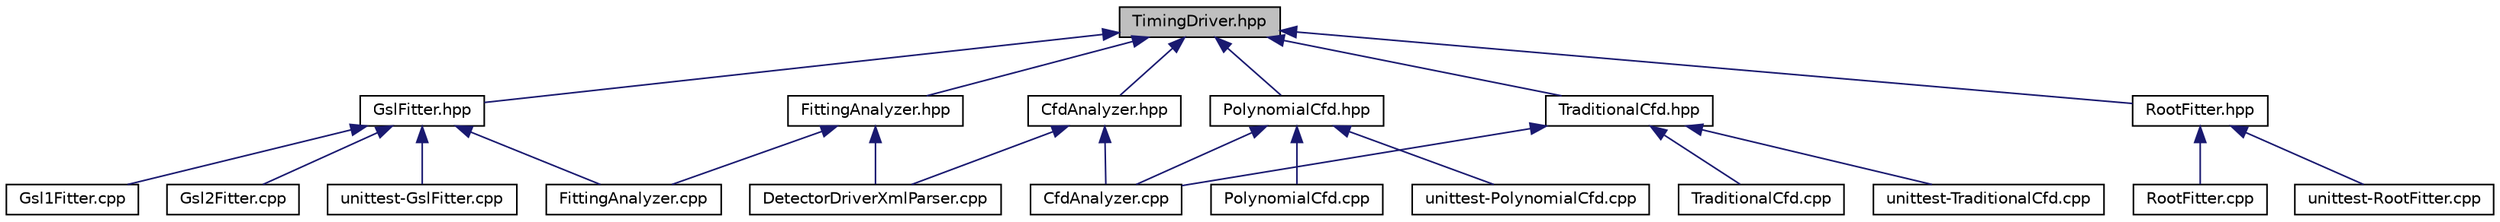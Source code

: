 digraph "TimingDriver.hpp"
{
  edge [fontname="Helvetica",fontsize="10",labelfontname="Helvetica",labelfontsize="10"];
  node [fontname="Helvetica",fontsize="10",shape=record];
  Node1 [label="TimingDriver.hpp",height=0.2,width=0.4,color="black", fillcolor="grey75", style="filled", fontcolor="black"];
  Node1 -> Node2 [dir="back",color="midnightblue",fontsize="10",style="solid",fontname="Helvetica"];
  Node2 [label="GslFitter.hpp",height=0.2,width=0.4,color="black", fillcolor="white", style="filled",URL="$db/ddb/_gsl_fitter_8hpp.html",tooltip="Implementation of the GSL fitting routine for GSL v2+. "];
  Node2 -> Node3 [dir="back",color="midnightblue",fontsize="10",style="solid",fontname="Helvetica"];
  Node3 [label="Gsl1Fitter.cpp",height=0.2,width=0.4,color="black", fillcolor="white", style="filled",URL="$d6/d85/_gsl1_fitter_8cpp.html",tooltip="Implementation of the GSL fitting routine for GSL v 1.16 or older. "];
  Node2 -> Node4 [dir="back",color="midnightblue",fontsize="10",style="solid",fontname="Helvetica"];
  Node4 [label="Gsl2Fitter.cpp",height=0.2,width=0.4,color="black", fillcolor="white", style="filled",URL="$d7/dd0/_gsl2_fitter_8cpp.html",tooltip="Implementation of the GSL fitting routine for GSL v2+. "];
  Node2 -> Node5 [dir="back",color="midnightblue",fontsize="10",style="solid",fontname="Helvetica"];
  Node5 [label="unittest-GslFitter.cpp",height=0.2,width=0.4,color="black", fillcolor="white", style="filled",URL="$dd/dc7/unittest-_gsl_fitter_8cpp.html",tooltip="A small code to test the functionality of the FitDriver. "];
  Node2 -> Node6 [dir="back",color="midnightblue",fontsize="10",style="solid",fontname="Helvetica"];
  Node6 [label="FittingAnalyzer.cpp",height=0.2,width=0.4,color="black", fillcolor="white", style="filled",URL="$dc/d87/_fitting_analyzer_8cpp.html",tooltip="Uses a chi^2 minimization to fit waveforms. "];
  Node1 -> Node7 [dir="back",color="midnightblue",fontsize="10",style="solid",fontname="Helvetica"];
  Node7 [label="PolynomialCfd.hpp",height=0.2,width=0.4,color="black", fillcolor="white", style="filled",URL="$d0/d40/_polynomial_cfd_8hpp.html",tooltip="A method that uses the. "];
  Node7 -> Node8 [dir="back",color="midnightblue",fontsize="10",style="solid",fontname="Helvetica"];
  Node8 [label="PolynomialCfd.cpp",height=0.2,width=0.4,color="black", fillcolor="white", style="filled",URL="$da/db2/_polynomial_cfd_8cpp.html",tooltip="Timing method that calculates the timing using a Polynomial based CFD. "];
  Node7 -> Node9 [dir="back",color="midnightblue",fontsize="10",style="solid",fontname="Helvetica"];
  Node9 [label="unittest-PolynomialCfd.cpp",height=0.2,width=0.4,color="black", fillcolor="white", style="filled",URL="$d3/dbb/unittest-_polynomial_cfd_8cpp.html"];
  Node7 -> Node10 [dir="back",color="midnightblue",fontsize="10",style="solid",fontname="Helvetica"];
  Node10 [label="CfdAnalyzer.cpp",height=0.2,width=0.4,color="black", fillcolor="white", style="filled",URL="$db/d3f/_cfd_analyzer_8cpp.html",tooltip="Uses a Digital CFD to obtain waveform phases. "];
  Node1 -> Node11 [dir="back",color="midnightblue",fontsize="10",style="solid",fontname="Helvetica"];
  Node11 [label="RootFitter.hpp",height=0.2,width=0.4,color="black", fillcolor="white", style="filled",URL="$dd/dc2/_root_fitter_8hpp.html",tooltip="Class to handle fitting traces using ROOT. "];
  Node11 -> Node12 [dir="back",color="midnightblue",fontsize="10",style="solid",fontname="Helvetica"];
  Node12 [label="RootFitter.cpp",height=0.2,width=0.4,color="black", fillcolor="white", style="filled",URL="$d0/ddf/_root_fitter_8cpp.html",tooltip="Class to handle fitting traces using ROOT. "];
  Node11 -> Node13 [dir="back",color="midnightblue",fontsize="10",style="solid",fontname="Helvetica"];
  Node13 [label="unittest-RootFitter.cpp",height=0.2,width=0.4,color="black", fillcolor="white", style="filled",URL="$d1/d23/unittest-_root_fitter_8cpp.html",tooltip="Unit tests for the RootFitter class. "];
  Node1 -> Node14 [dir="back",color="midnightblue",fontsize="10",style="solid",fontname="Helvetica"];
  Node14 [label="TraditionalCfd.hpp",height=0.2,width=0.4,color="black", fillcolor="white", style="filled",URL="$d9/dea/_traditional_cfd_8hpp.html",tooltip="Traditional CFD implemented digitally. "];
  Node14 -> Node15 [dir="back",color="midnightblue",fontsize="10",style="solid",fontname="Helvetica"];
  Node15 [label="TraditionalCfd.cpp",height=0.2,width=0.4,color="black", fillcolor="white", style="filled",URL="$d4/d60/_traditional_cfd_8cpp.html",tooltip="Traditional CFD implemented digitally, similar behavior to a NIM Module. "];
  Node14 -> Node16 [dir="back",color="midnightblue",fontsize="10",style="solid",fontname="Helvetica"];
  Node16 [label="unittest-TraditionalCfd.cpp",height=0.2,width=0.4,color="black", fillcolor="white", style="filled",URL="$d4/db1/unittest-_traditional_cfd_8cpp.html"];
  Node14 -> Node10 [dir="back",color="midnightblue",fontsize="10",style="solid",fontname="Helvetica"];
  Node1 -> Node17 [dir="back",color="midnightblue",fontsize="10",style="solid",fontname="Helvetica"];
  Node17 [label="CfdAnalyzer.hpp",height=0.2,width=0.4,color="black", fillcolor="white", style="filled",URL="$dd/deb/_cfd_analyzer_8hpp.html",tooltip="Class to use Cfd on traces. "];
  Node17 -> Node10 [dir="back",color="midnightblue",fontsize="10",style="solid",fontname="Helvetica"];
  Node17 -> Node18 [dir="back",color="midnightblue",fontsize="10",style="solid",fontname="Helvetica"];
  Node18 [label="DetectorDriverXmlParser.cpp",height=0.2,width=0.4,color="black", fillcolor="white", style="filled",URL="$dc/d67/_detector_driver_xml_parser_8cpp.html",tooltip="Class to parse the DetectorDriver node. "];
  Node1 -> Node19 [dir="back",color="midnightblue",fontsize="10",style="solid",fontname="Helvetica"];
  Node19 [label="FittingAnalyzer.hpp",height=0.2,width=0.4,color="black", fillcolor="white", style="filled",URL="$de/dfa/_fitting_analyzer_8hpp.html",tooltip="Class to fit functions to waveforms. "];
  Node19 -> Node6 [dir="back",color="midnightblue",fontsize="10",style="solid",fontname="Helvetica"];
  Node19 -> Node18 [dir="back",color="midnightblue",fontsize="10",style="solid",fontname="Helvetica"];
}
